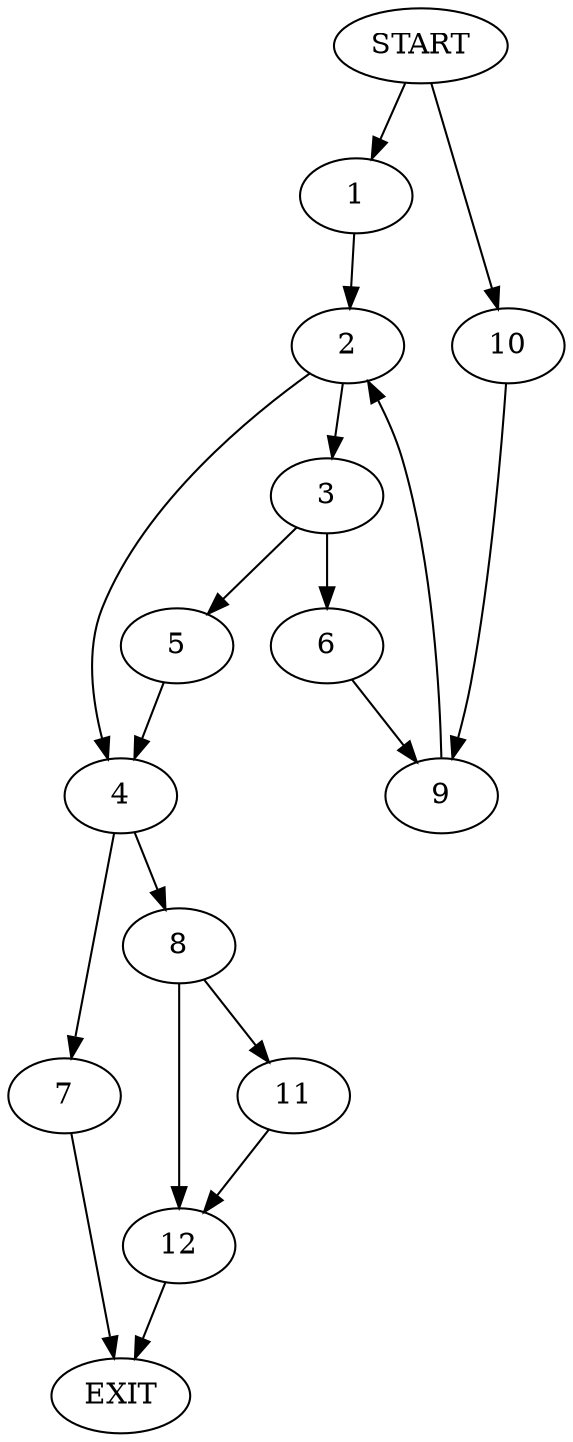 digraph {
0 [label="START"]
13 [label="EXIT"]
0 -> 1
1 -> 2
2 -> 3
2 -> 4
3 -> 5
3 -> 6
4 -> 7
4 -> 8
6 -> 9
5 -> 4
9 -> 2
0 -> 10
10 -> 9
8 -> 11
8 -> 12
7 -> 13
11 -> 12
12 -> 13
}
